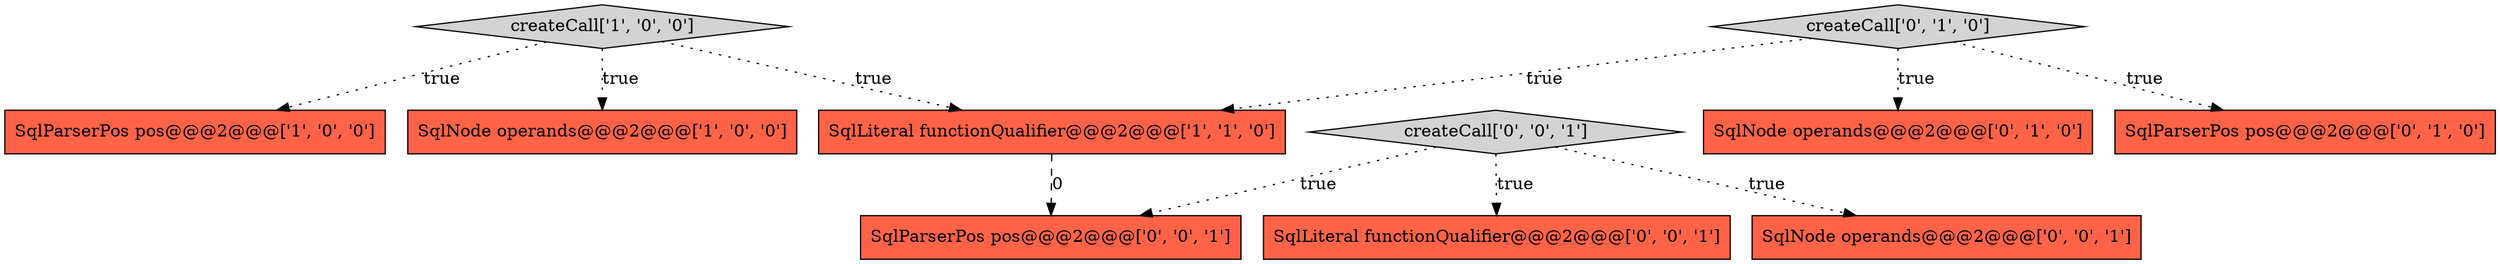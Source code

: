digraph {
2 [style = filled, label = "SqlParserPos pos@@@2@@@['1', '0', '0']", fillcolor = tomato, shape = box image = "AAA0AAABBB1BBB"];
9 [style = filled, label = "SqlLiteral functionQualifier@@@2@@@['0', '0', '1']", fillcolor = tomato, shape = box image = "AAA0AAABBB3BBB"];
0 [style = filled, label = "SqlNode operands@@@2@@@['1', '0', '0']", fillcolor = tomato, shape = box image = "AAA0AAABBB1BBB"];
8 [style = filled, label = "SqlNode operands@@@2@@@['0', '0', '1']", fillcolor = tomato, shape = box image = "AAA0AAABBB3BBB"];
10 [style = filled, label = "SqlParserPos pos@@@2@@@['0', '0', '1']", fillcolor = tomato, shape = box image = "AAA0AAABBB3BBB"];
3 [style = filled, label = "SqlLiteral functionQualifier@@@2@@@['1', '1', '0']", fillcolor = tomato, shape = box image = "AAA0AAABBB1BBB"];
7 [style = filled, label = "createCall['0', '0', '1']", fillcolor = lightgray, shape = diamond image = "AAA0AAABBB3BBB"];
4 [style = filled, label = "SqlNode operands@@@2@@@['0', '1', '0']", fillcolor = tomato, shape = box image = "AAA0AAABBB2BBB"];
5 [style = filled, label = "SqlParserPos pos@@@2@@@['0', '1', '0']", fillcolor = tomato, shape = box image = "AAA0AAABBB2BBB"];
1 [style = filled, label = "createCall['1', '0', '0']", fillcolor = lightgray, shape = diamond image = "AAA0AAABBB1BBB"];
6 [style = filled, label = "createCall['0', '1', '0']", fillcolor = lightgray, shape = diamond image = "AAA0AAABBB2BBB"];
1->2 [style = dotted, label="true"];
6->5 [style = dotted, label="true"];
6->4 [style = dotted, label="true"];
1->3 [style = dotted, label="true"];
3->10 [style = dashed, label="0"];
7->9 [style = dotted, label="true"];
1->0 [style = dotted, label="true"];
6->3 [style = dotted, label="true"];
7->8 [style = dotted, label="true"];
7->10 [style = dotted, label="true"];
}
